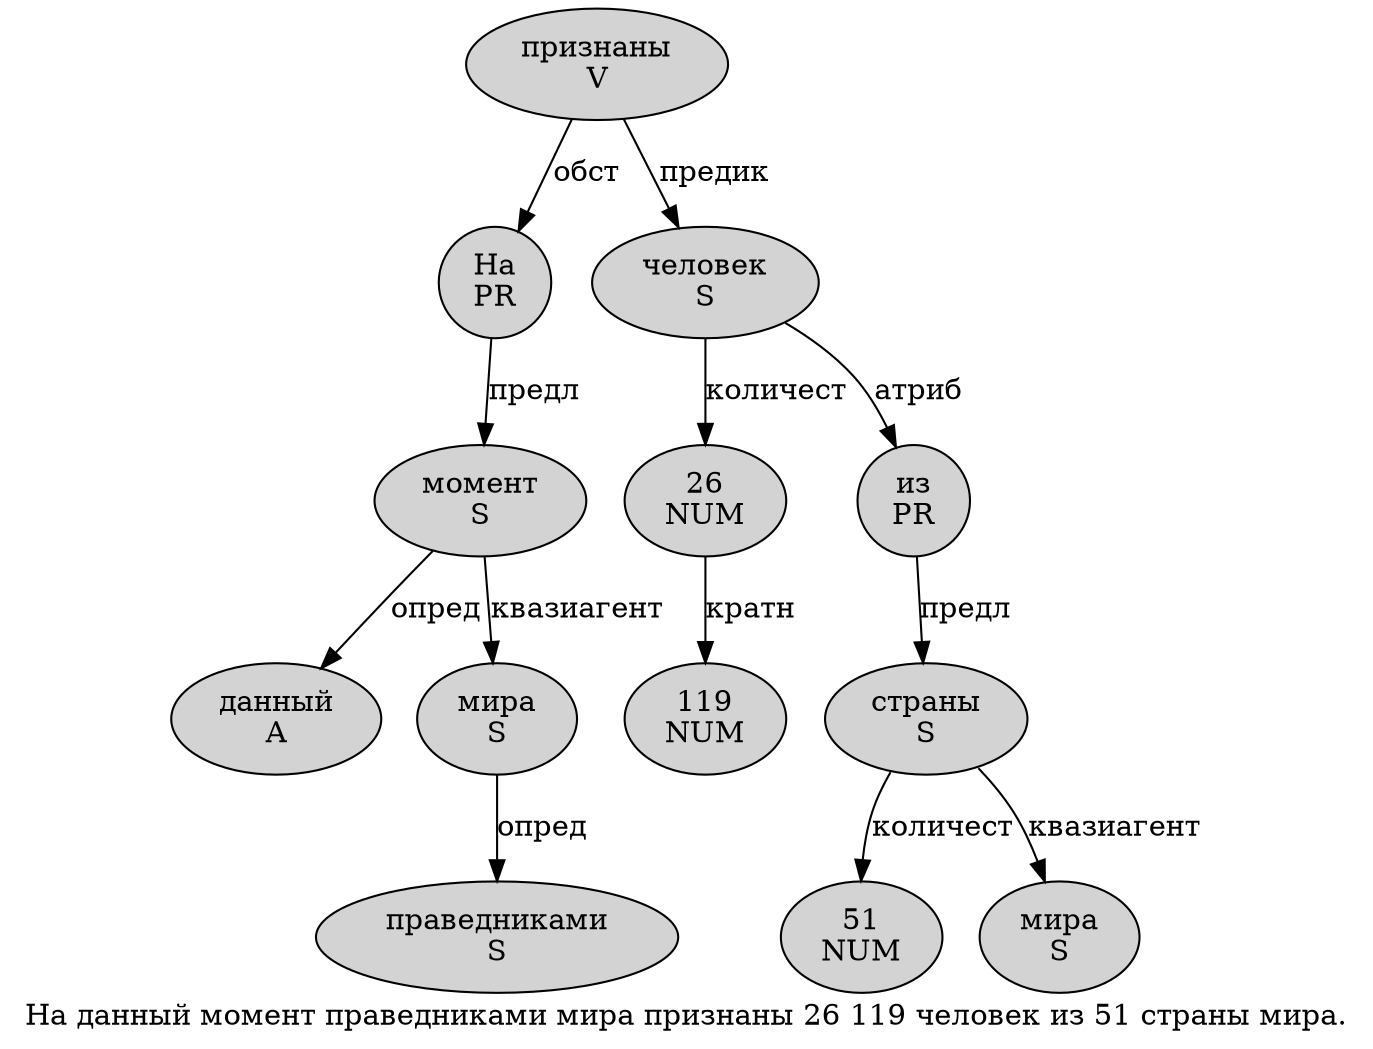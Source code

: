digraph SENTENCE_1149 {
	graph [label="На данный момент праведниками мира признаны 26 119 человек из 51 страны мира."]
	node [style=filled]
		0 [label="На
PR" color="" fillcolor=lightgray penwidth=1 shape=ellipse]
		1 [label="данный
A" color="" fillcolor=lightgray penwidth=1 shape=ellipse]
		2 [label="момент
S" color="" fillcolor=lightgray penwidth=1 shape=ellipse]
		3 [label="праведниками
S" color="" fillcolor=lightgray penwidth=1 shape=ellipse]
		4 [label="мира
S" color="" fillcolor=lightgray penwidth=1 shape=ellipse]
		5 [label="признаны
V" color="" fillcolor=lightgray penwidth=1 shape=ellipse]
		6 [label="26
NUM" color="" fillcolor=lightgray penwidth=1 shape=ellipse]
		7 [label="119
NUM" color="" fillcolor=lightgray penwidth=1 shape=ellipse]
		8 [label="человек
S" color="" fillcolor=lightgray penwidth=1 shape=ellipse]
		9 [label="из
PR" color="" fillcolor=lightgray penwidth=1 shape=ellipse]
		10 [label="51
NUM" color="" fillcolor=lightgray penwidth=1 shape=ellipse]
		11 [label="страны
S" color="" fillcolor=lightgray penwidth=1 shape=ellipse]
		12 [label="мира
S" color="" fillcolor=lightgray penwidth=1 shape=ellipse]
			9 -> 11 [label="предл"]
			11 -> 10 [label="количест"]
			11 -> 12 [label="квазиагент"]
			4 -> 3 [label="опред"]
			0 -> 2 [label="предл"]
			6 -> 7 [label="кратн"]
			8 -> 6 [label="количест"]
			8 -> 9 [label="атриб"]
			5 -> 0 [label="обст"]
			5 -> 8 [label="предик"]
			2 -> 1 [label="опред"]
			2 -> 4 [label="квазиагент"]
}